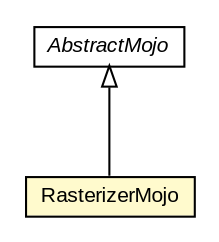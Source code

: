 #!/usr/local/bin/dot
#
# Class diagram 
# Generated by UMLGraph version R5_6-24-gf6e263 (http://www.umlgraph.org/)
#

digraph G {
	edge [fontname="arial",fontsize=10,labelfontname="arial",labelfontsize=10];
	node [fontname="arial",fontsize=10,shape=plaintext];
	nodesep=0.25;
	ranksep=0.5;
	// net.trajano.batik.RasterizerMojo
	c38 [label=<<table title="net.trajano.batik.RasterizerMojo" border="0" cellborder="1" cellspacing="0" cellpadding="2" port="p" bgcolor="lemonChiffon" href="./RasterizerMojo.html">
		<tr><td><table border="0" cellspacing="0" cellpadding="1">
<tr><td align="center" balign="center"> RasterizerMojo </td></tr>
		</table></td></tr>
		</table>>, URL="./RasterizerMojo.html", fontname="arial", fontcolor="black", fontsize=10.0];
	//net.trajano.batik.RasterizerMojo extends org.apache.maven.plugin.AbstractMojo
	c43:p -> c38:p [dir=back,arrowtail=empty];
	// org.apache.maven.plugin.AbstractMojo
	c43 [label=<<table title="org.apache.maven.plugin.AbstractMojo" border="0" cellborder="1" cellspacing="0" cellpadding="2" port="p" href="http://java.sun.com/j2se/1.4.2/docs/api/org/apache/maven/plugin/AbstractMojo.html">
		<tr><td><table border="0" cellspacing="0" cellpadding="1">
<tr><td align="center" balign="center"><font face="arial italic"> AbstractMojo </font></td></tr>
		</table></td></tr>
		</table>>, URL="http://java.sun.com/j2se/1.4.2/docs/api/org/apache/maven/plugin/AbstractMojo.html", fontname="arial", fontcolor="black", fontsize=10.0];
}

